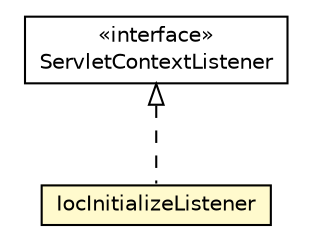 #!/usr/local/bin/dot
#
# Class diagram 
# Generated by UMLGraph version R5_6_6-8-g8d7759 (http://www.umlgraph.org/)
#

digraph G {
	edge [fontname="Helvetica",fontsize=10,labelfontname="Helvetica",labelfontsize=10];
	node [fontname="Helvetica",fontsize=10,shape=plaintext];
	nodesep=0.25;
	ranksep=0.5;
	// org.dayatang.ioc.spring.webapp.IocInitializeListener
	c62504 [label=<<table title="org.dayatang.ioc.spring.webapp.IocInitializeListener" border="0" cellborder="1" cellspacing="0" cellpadding="2" port="p" bgcolor="lemonChiffon" href="./IocInitializeListener.html">
		<tr><td><table border="0" cellspacing="0" cellpadding="1">
<tr><td align="center" balign="center"> IocInitializeListener </td></tr>
		</table></td></tr>
		</table>>, URL="./IocInitializeListener.html", fontname="Helvetica", fontcolor="black", fontsize=10.0];
	//org.dayatang.ioc.spring.webapp.IocInitializeListener implements javax.servlet.ServletContextListener
	c62683:p -> c62504:p [dir=back,arrowtail=empty,style=dashed];
	// javax.servlet.ServletContextListener
	c62683 [label=<<table title="javax.servlet.ServletContextListener" border="0" cellborder="1" cellspacing="0" cellpadding="2" port="p" href="http://java.sun.com/j2se/1.4.2/docs/api/javax/servlet/ServletContextListener.html">
		<tr><td><table border="0" cellspacing="0" cellpadding="1">
<tr><td align="center" balign="center"> &#171;interface&#187; </td></tr>
<tr><td align="center" balign="center"> ServletContextListener </td></tr>
		</table></td></tr>
		</table>>, URL="http://java.sun.com/j2se/1.4.2/docs/api/javax/servlet/ServletContextListener.html", fontname="Helvetica", fontcolor="black", fontsize=10.0];
}


